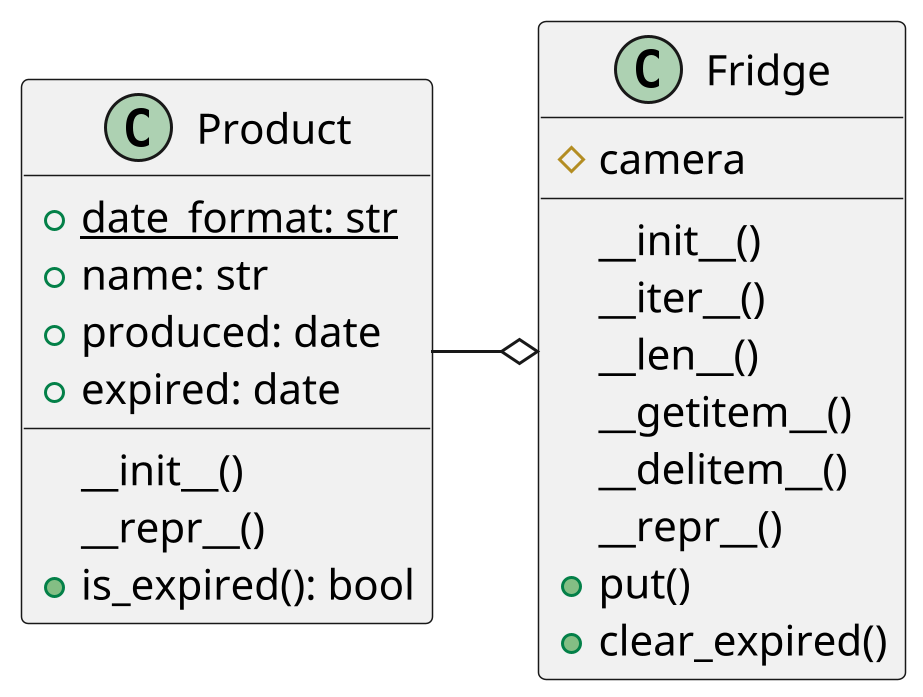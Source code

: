 @startuml

scale 3

class Product {
    +{static}date_format: str
    +name: str
    +produced: date
    +expired: date
    __init__()
    __repr__()
    +is_expired(): bool
}

class Fridge {
    #camera
    __init__()
    __iter__()
    __len__()
    __getitem__()
    __delitem__()
    __repr__()
    +put()
    +clear_expired()
}

Fridge o-left- Product

@enduml